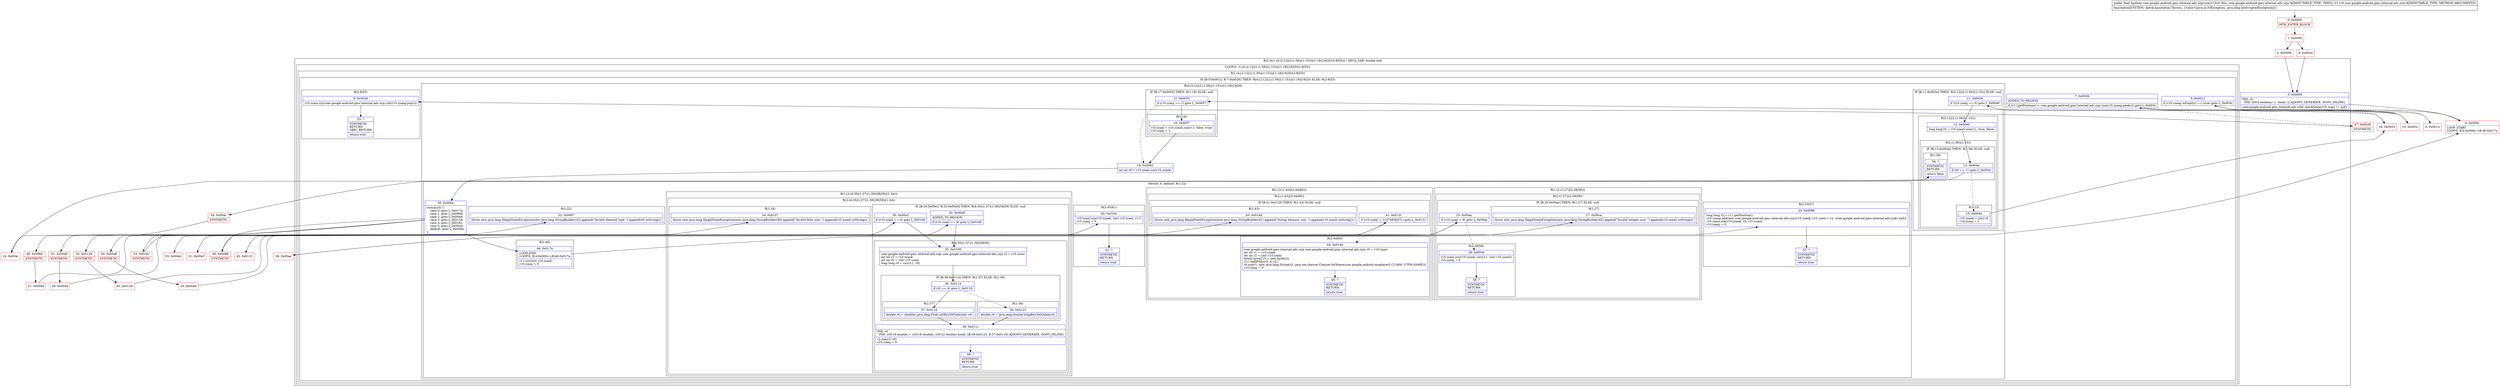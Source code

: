 digraph "CFG forcom.google.android.gms.internal.ads.zzja.zza(Lcom\/google\/android\/gms\/internal\/ads\/zzie;)Z" {
subgraph cluster_Region_838719961 {
label = "R(2:3|(1:(4:(2:12|(2:(1:56)|(1:15)))|(1:18)|19|20)(2:8|55))) | DECL_VAR: double null\l";
node [shape=record,color=blue];
Node_3 [shape=record,label="{3\:\ 0x0009|PHI: r0 \l  PHI: (r0v2 boolean) =  binds: [] A[DONT_GENERATE, DONT_INLINE]\l|com.google.android.gms.internal.ads.zzkh.checkState(r10.zzani != null)\l}"];
subgraph cluster_LoopRegion_1766031402 {
label = "LOOP:0: (1:(4:(2:12|(2:(1:56)|(1:15)))|(1:18)|19|20)(2:8|55))";
node [shape=record,color=blue];
subgraph cluster_Region_1382002075 {
label = "R(1:(4:(2:12|(2:(1:56)|(1:15)))|(1:18)|19|20)(2:8|55))";
node [shape=record,color=blue];
subgraph cluster_IfRegion_2081503203 {
label = "IF [B:5:0x0012, B:7:0x0026] THEN: R(4:(2:12|(2:(1:56)|(1:15)))|(1:18)|19|20) ELSE: R(2:8|55)";
node [shape=record,color=blue];
Node_5 [shape=record,label="{5\:\ 0x0012|if (r10.zzang.isEmpty() == true) goto L_0x003c\l}"];
Node_7 [shape=record,label="{7\:\ 0x0026|ADDED_TO_REGION\l|if (r11.getPosition() \< com.google.android.gms.internal.ads.zzjc.zza(r10.zzang.peek())) goto L_0x003c\l}"];
subgraph cluster_Region_1058187115 {
label = "R(4:(2:12|(2:(1:56)|(1:15)))|(1:18)|19|20)";
node [shape=record,color=blue];
subgraph cluster_IfRegion_603785897 {
label = "IF [B:11:0x003e] THEN: R(2:12|(2:(1:56)|(1:15))) ELSE: null";
node [shape=record,color=blue];
Node_11 [shape=record,label="{11\:\ 0x003e|if (r10.zzanj == 0) goto L_0x0040\l}"];
subgraph cluster_Region_1337189028 {
label = "R(2:12|(2:(1:56)|(1:15)))";
node [shape=record,color=blue];
Node_12 [shape=record,label="{12\:\ 0x0040|long long r0 = r10.zzanh.zza(r11, true, false)\l}"];
subgraph cluster_Region_1447730220 {
label = "R(2:(1:56)|(1:15))";
node [shape=record,color=blue];
subgraph cluster_IfRegion_1016638365 {
label = "IF [B:13:0x004a] THEN: R(1:56) ELSE: null";
node [shape=record,color=blue];
Node_13 [shape=record,label="{13\:\ 0x004a|if (r0 == \-1) goto L_0x004c\l}"];
subgraph cluster_Region_2044117003 {
label = "R(1:56)";
node [shape=record,color=blue];
Node_56 [shape=record,label="{56\:\ ?|SYNTHETIC\lRETURN\l|return false\l}"];
}
}
subgraph cluster_Region_1102687579 {
label = "R(1:15)";
node [shape=record,color=blue];
Node_15 [shape=record,label="{15\:\ 0x004e|r10.zzank = (int) r0\lr10.zzanj = 1\l}"];
}
}
}
}
subgraph cluster_IfRegion_202198781 {
label = "IF [B:17:0x0055] THEN: R(1:18) ELSE: null";
node [shape=record,color=blue];
Node_17 [shape=record,label="{17\:\ 0x0055|if (r10.zzanj == 1) goto L_0x0057\l}"];
subgraph cluster_Region_1198433687 {
label = "R(1:18)";
node [shape=record,color=blue];
Node_18 [shape=record,label="{18\:\ 0x0057|r10.zzanl = r10.zzanh.zza(r11, false, true)\lr10.zzanj = 2\l}"];
}
}
Node_19 [shape=record,label="{19\:\ 0x0062|int int r0 = r10.zzani.zzx(r10.zzank)\l}"];
subgraph cluster_SwitchRegion_89023124 {
label = "Switch: 6, default: R(1:22)";
node [shape=record,color=blue];
Node_20 [shape=record,label="{20\:\ 0x006a|switch(r0) \{\l    case 0: goto L_0x017a;\l    case 1: goto L_0x0088;\l    case 2: goto L_0x00a8;\l    case 3: goto L_0x0128;\l    case 4: goto L_0x016c;\l    case 5: goto L_0x00dd;\l    default: goto L_0x006d;\l\}\l}"];
subgraph cluster_Region_1162341034 {
label = "R(1:46)";
node [shape=record,color=blue];
Node_46 [shape=record,label="{46\:\ 0x017a|LOOP_END\lLOOP:0: B:4:0x000c\-\>B:46:0x017a\l|r11.zzr((int) r10.zzanl)\lr10.zzanj = 0\l}"];
}
subgraph cluster_Region_839708968 {
label = "R(2:23|57)";
node [shape=record,color=blue];
Node_23 [shape=record,label="{23\:\ 0x0088|long long r2 = r11.getPosition()\lr10.zzang.add(new com.google.android.gms.internal.ads.zzjc(r10.zzank, r10.zzanl + r2, (com.google.android.gms.internal.ads.zzjb) null))\lr10.zzani.zzb(r10.zzank, r2, r10.zzanl)\lr10.zzanj = 0\l}"];
Node_57 [shape=record,label="{57\:\ ?|SYNTHETIC\lRETURN\l|return true\l}"];
}
subgraph cluster_Region_173976721 {
label = "R(1:(2:(1:27)|(2:28|58)))";
node [shape=record,color=blue];
subgraph cluster_Region_1816289665 {
label = "R(2:(1:27)|(2:28|58))";
node [shape=record,color=blue];
subgraph cluster_IfRegion_1588732803 {
label = "IF [B:25:0x00ac] THEN: R(1:27) ELSE: null";
node [shape=record,color=blue];
Node_25 [shape=record,label="{25\:\ 0x00ac|if (r10.zzanl \> 8) goto L_0x00ae\l}"];
subgraph cluster_Region_618299461 {
label = "R(1:27)";
node [shape=record,color=blue];
Node_27 [shape=record,label="{27\:\ 0x00ca|throw new java.lang.IllegalStateException(new java.lang.StringBuilder(42).append(\"Invalid integer size: \").append(r10.zzanl).toString())\l}"];
}
}
subgraph cluster_Region_1537186411 {
label = "R(2:28|58)";
node [shape=record,color=blue];
Node_28 [shape=record,label="{28\:\ 0x00cb|r10.zzani.zzc(r10.zzank, zzc(r11, (int) r10.zzanl))\lr10.zzanj = 0\l}"];
Node_58 [shape=record,label="{58\:\ ?|SYNTHETIC\lRETURN\l|return true\l}"];
}
}
}
subgraph cluster_Region_607041264 {
label = "R(1:(2:(1:43)|(2:44|60)))";
node [shape=record,color=blue];
subgraph cluster_Region_1800353741 {
label = "R(2:(1:43)|(2:44|60))";
node [shape=record,color=blue];
subgraph cluster_IfRegion_459754057 {
label = "IF [B:41:0x012f] THEN: R(1:43) ELSE: null";
node [shape=record,color=blue];
Node_41 [shape=record,label="{41\:\ 0x012f|if (r10.zzanl \> 2147483647L) goto L_0x0131\l}"];
subgraph cluster_Region_1015863180 {
label = "R(1:43)";
node [shape=record,color=blue];
Node_43 [shape=record,label="{43\:\ 0x014d|throw new java.lang.IllegalStateException(new java.lang.StringBuilder(41).append(\"String element size: \").append(r10.zzanl).toString())\l}"];
}
}
subgraph cluster_Region_1364286472 {
label = "R(2:44|60)";
node [shape=record,color=blue];
Node_44 [shape=record,label="{44\:\ 0x014e|com.google.android.gms.internal.ads.zzje com.google.android.gms.internal.ads.zzje r0 = r10.zzani\lint int r1 = r10.zzank\lint int r2 = (int) r10.zzanl\lbyte[] byte[] r3 = new byte[r2]\lr11.readFully(r3, 0, r2)\lr0.zza(r1, new java.lang.String(r3, java.nio.charset.Charset.forName(com.google.android.exoplayer2.C1260C.UTF8_NAME)))\lr10.zzanj = 0\l}"];
Node_60 [shape=record,label="{60\:\ ?|SYNTHETIC\lRETURN\l|return true\l}"];
}
}
}
subgraph cluster_Region_1841594331 {
label = "R(2:45|61)";
node [shape=record,color=blue];
Node_45 [shape=record,label="{45\:\ 0x016c|r10.zzani.zza(r10.zzank, (int) r10.zzanl, r11)\lr10.zzanj = 0\l}"];
Node_61 [shape=record,label="{61\:\ ?|SYNTHETIC\lRETURN\l|return true\l}"];
}
subgraph cluster_Region_2133314801 {
label = "R(1:(2:(4:35|(1:37)(1:39)|38|59)|(1:34)))";
node [shape=record,color=blue];
subgraph cluster_Region_1588847710 {
label = "R(2:(4:35|(1:37)(1:39)|38|59)|(1:34))";
node [shape=record,color=blue];
subgraph cluster_IfRegion_81356979 {
label = "IF [B:30:0x00e3, B:32:0x00e9] THEN: R(4:35|(1:37)(1:39)|38|59) ELSE: null";
node [shape=record,color=blue];
Node_30 [shape=record,label="{30\:\ 0x00e3|if (r10.zzanl == 4) goto L_0x0108\l}"];
Node_32 [shape=record,label="{32\:\ 0x00e9|ADDED_TO_REGION\l|if (r10.zzanl == 8) goto L_0x0108\l}"];
subgraph cluster_Region_2069008566 {
label = "R(4:35|(1:37)(1:39)|38|59)";
node [shape=record,color=blue];
Node_35 [shape=record,label="{35\:\ 0x0108|com.google.android.gms.internal.ads.zzje com.google.android.gms.internal.ads.zzje r2 = r10.zzani\lint int r3 = r10.zzank\lint int r0 = (int) r10.zzanl\llong long r4 = zzc(r11, r0)\l}"];
subgraph cluster_IfRegion_234755978 {
label = "IF [B:36:0x0114] THEN: R(1:37) ELSE: R(1:39)";
node [shape=record,color=blue];
Node_36 [shape=record,label="{36\:\ 0x0114|if (r0 == 4) goto L_0x0116\l}"];
subgraph cluster_Region_106864855 {
label = "R(1:37)";
node [shape=record,color=blue];
Node_37 [shape=record,label="{37\:\ 0x0116|double r0 = (double) java.lang.Float.intBitsToFloat((int) r4)\l}"];
}
subgraph cluster_Region_1572085000 {
label = "R(1:39)";
node [shape=record,color=blue];
Node_39 [shape=record,label="{39\:\ 0x0123|double r0 = java.lang.Double.longBitsToDouble(r4)\l}"];
}
}
Node_38 [shape=record,label="{38\:\ 0x011c|PHI: r0 \l  PHI: (r0v19 double) = (r0v18 double), (r0v22 double) binds: [B:39:0x0123, B:37:0x0116] A[DONT_GENERATE, DONT_INLINE]\l|r2.zza(r3, r0)\lr10.zzanj = 0\l}"];
Node_59 [shape=record,label="{59\:\ ?|SYNTHETIC\lRETURN\l|return true\l}"];
}
}
subgraph cluster_Region_1244525908 {
label = "R(1:34)";
node [shape=record,color=blue];
Node_34 [shape=record,label="{34\:\ 0x0107|throw new java.lang.IllegalStateException(new java.lang.StringBuilder(40).append(\"Invalid float size: \").append(r10.zzanl).toString())\l}"];
}
}
}
subgraph cluster_Region_134243711 {
label = "R(1:22)";
node [shape=record,color=blue];
Node_22 [shape=record,label="{22\:\ 0x0087|throw new java.lang.IllegalStateException(new java.lang.StringBuilder(32).append(\"Invalid element type \").append(r0).toString())\l}"];
}
}
}
subgraph cluster_Region_195881124 {
label = "R(2:8|55)";
node [shape=record,color=blue];
Node_8 [shape=record,label="{8\:\ 0x0028|r10.zzani.zzy(com.google.android.gms.internal.ads.zzjc.zzb(r10.zzang.pop()))\l}"];
Node_55 [shape=record,label="{55\:\ ?|SYNTHETIC\lRETURN\lORIG_RETURN\l|return true\l}"];
}
}
}
}
}
Node_0 [shape=record,color=red,label="{0\:\ 0x0000|MTH_ENTER_BLOCK\l}"];
Node_1 [shape=record,color=red,label="{1\:\ 0x0006}"];
Node_2 [shape=record,color=red,label="{2\:\ 0x0008}"];
Node_4 [shape=record,color=red,label="{4\:\ 0x000c|LOOP_START\lLOOP:0: B:4:0x000c\-\>B:46:0x017a\l}"];
Node_6 [shape=record,color=red,label="{6\:\ 0x0014}"];
Node_9 [shape=record,color=red,label="{9\:\ 0x003a}"];
Node_10 [shape=record,color=red,label="{10\:\ 0x003c}"];
Node_14 [shape=record,color=red,label="{14\:\ 0x004c}"];
Node_16 [shape=record,color=red,label="{16\:\ 0x0053}"];
Node_21 [shape=record,color=red,label="{21\:\ 0x006d}"];
Node_24 [shape=record,color=red,label="{24\:\ 0x00a8}"];
Node_26 [shape=record,color=red,label="{26\:\ 0x00ae}"];
Node_29 [shape=record,color=red,label="{29\:\ 0x00dd}"];
Node_31 [shape=record,color=red,label="{31\:\ 0x00e5}"];
Node_33 [shape=record,color=red,label="{33\:\ 0x00eb}"];
Node_40 [shape=record,color=red,label="{40\:\ 0x0128}"];
Node_42 [shape=record,color=red,label="{42\:\ 0x0131}"];
Node_47 [shape=record,color=red,label="{47\:\ 0x0028|SYNTHETIC\l}"];
Node_48 [shape=record,color=red,label="{48\:\ 0x006d|SYNTHETIC\l}"];
Node_49 [shape=record,color=red,label="{49\:\ 0x0088|SYNTHETIC\l}"];
Node_50 [shape=record,color=red,label="{50\:\ 0x00a8|SYNTHETIC\l}"];
Node_51 [shape=record,color=red,label="{51\:\ 0x00dd|SYNTHETIC\l}"];
Node_52 [shape=record,color=red,label="{52\:\ 0x0128|SYNTHETIC\l}"];
Node_53 [shape=record,color=red,label="{53\:\ 0x016c|SYNTHETIC\l}"];
Node_54 [shape=record,color=red,label="{54\:\ 0x004c|SYNTHETIC\l}"];
MethodNode[shape=record,label="{public final boolean com.google.android.gms.internal.ads.zzja.zza((r10v0 'this' com.google.android.gms.internal.ads.zzja A[IMMUTABLE_TYPE, THIS]), (r11v0 com.google.android.gms.internal.ads.zzie A[IMMUTABLE_TYPE, METHOD_ARGUMENT]))  | Annotation[SYSTEM, dalvik.annotation.Throws, \{value=[java.io.IOException, java.lang.InterruptedException]\}]\l}"];
MethodNode -> Node_0;
Node_3 -> Node_4;
Node_5 -> Node_6[style=dashed];
Node_5 -> Node_10;
Node_7 -> Node_10;
Node_7 -> Node_47[style=dashed];
Node_11 -> Node_12;
Node_11 -> Node_16[style=dashed];
Node_12 -> Node_13;
Node_13 -> Node_15[style=dashed];
Node_13 -> Node_54;
Node_15 -> Node_16;
Node_17 -> Node_18;
Node_17 -> Node_19[style=dashed];
Node_18 -> Node_19;
Node_19 -> Node_20;
Node_20 -> Node_46;
Node_20 -> Node_48;
Node_20 -> Node_49;
Node_20 -> Node_50;
Node_20 -> Node_51;
Node_20 -> Node_52;
Node_20 -> Node_53;
Node_46 -> Node_4;
Node_23 -> Node_57;
Node_25 -> Node_26;
Node_25 -> Node_28[style=dashed];
Node_28 -> Node_58;
Node_41 -> Node_42;
Node_41 -> Node_44[style=dashed];
Node_44 -> Node_60;
Node_45 -> Node_61;
Node_30 -> Node_31[style=dashed];
Node_30 -> Node_35;
Node_32 -> Node_33[style=dashed];
Node_32 -> Node_35;
Node_35 -> Node_36;
Node_36 -> Node_37;
Node_36 -> Node_39[style=dashed];
Node_37 -> Node_38;
Node_39 -> Node_38;
Node_38 -> Node_59;
Node_8 -> Node_55;
Node_0 -> Node_1;
Node_1 -> Node_2;
Node_1 -> Node_9;
Node_2 -> Node_3;
Node_4 -> Node_5;
Node_6 -> Node_7;
Node_9 -> Node_3;
Node_10 -> Node_11;
Node_14 -> Node_56;
Node_16 -> Node_17;
Node_21 -> Node_22;
Node_24 -> Node_25;
Node_26 -> Node_27;
Node_29 -> Node_30;
Node_31 -> Node_32;
Node_33 -> Node_34;
Node_40 -> Node_41;
Node_42 -> Node_43;
Node_47 -> Node_8;
Node_48 -> Node_21;
Node_49 -> Node_23;
Node_50 -> Node_24;
Node_51 -> Node_29;
Node_52 -> Node_40;
Node_53 -> Node_45;
Node_54 -> Node_14;
}

